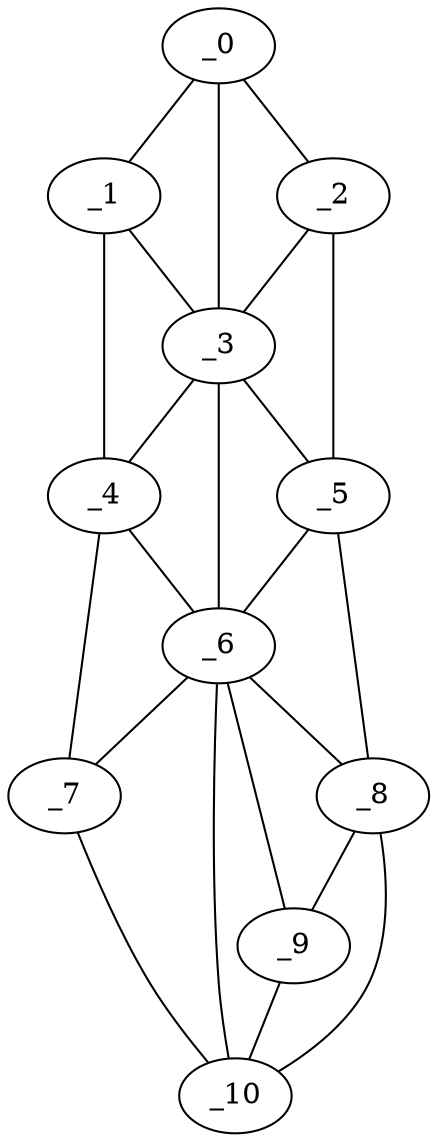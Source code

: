graph "obj25__130.gxl" {
	_0	 [x=4,
		y=26];
	_1	 [x=5,
		y=22];
	_0 -- _1	 [valence=1];
	_2	 [x=5,
		y=33];
	_0 -- _2	 [valence=1];
	_3	 [x=14,
		y=32];
	_0 -- _3	 [valence=2];
	_1 -- _3	 [valence=2];
	_4	 [x=113,
		y=15];
	_1 -- _4	 [valence=1];
	_2 -- _3	 [valence=2];
	_5	 [x=114,
		y=100];
	_2 -- _5	 [valence=1];
	_3 -- _4	 [valence=2];
	_3 -- _5	 [valence=2];
	_6	 [x=115,
		y=33];
	_3 -- _6	 [valence=2];
	_4 -- _6	 [valence=1];
	_7	 [x=117,
		y=16];
	_4 -- _7	 [valence=1];
	_5 -- _6	 [valence=1];
	_8	 [x=122,
		y=90];
	_5 -- _8	 [valence=1];
	_6 -- _7	 [valence=2];
	_6 -- _8	 [valence=2];
	_9	 [x=123,
		y=35];
	_6 -- _9	 [valence=1];
	_10	 [x=126,
		y=24];
	_6 -- _10	 [valence=2];
	_7 -- _10	 [valence=1];
	_8 -- _9	 [valence=2];
	_8 -- _10	 [valence=1];
	_9 -- _10	 [valence=2];
}
